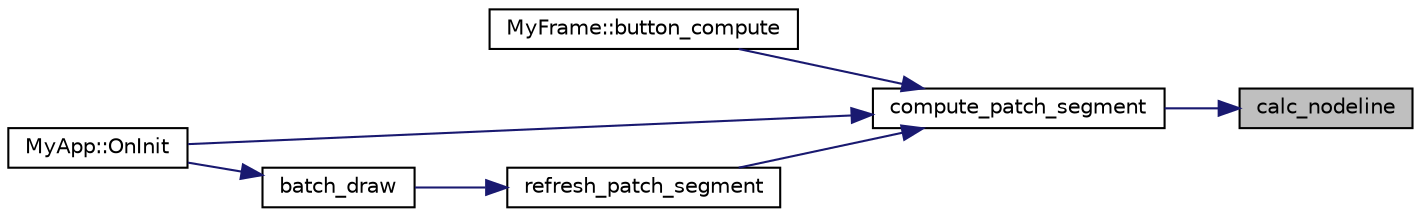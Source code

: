 digraph "calc_nodeline"
{
 // LATEX_PDF_SIZE
  edge [fontname="Helvetica",fontsize="10",labelfontname="Helvetica",labelfontsize="10"];
  node [fontname="Helvetica",fontsize="10",shape=record];
  rankdir="RL";
  Node1 [label="calc_nodeline",height=0.2,width=0.4,color="black", fillcolor="grey75", style="filled", fontcolor="black",tooltip="Compute node-line where ."];
  Node1 -> Node2 [dir="back",color="midnightblue",fontsize="10",style="solid",fontname="Helvetica"];
  Node2 [label="compute_patch_segment",height=0.2,width=0.4,color="black", fillcolor="white", style="filled",URL="$menu_8hpp.html#a3281d6fac7f0edb03da537a8614ad4f7",tooltip=" "];
  Node2 -> Node3 [dir="back",color="midnightblue",fontsize="10",style="solid",fontname="Helvetica"];
  Node3 [label="MyFrame::button_compute",height=0.2,width=0.4,color="black", fillcolor="white", style="filled",URL="$class_my_frame.html#af0577d3c50593fe302ec6871f674f5de",tooltip=" "];
  Node2 -> Node4 [dir="back",color="midnightblue",fontsize="10",style="solid",fontname="Helvetica"];
  Node4 [label="MyApp::OnInit",height=0.2,width=0.4,color="black", fillcolor="white", style="filled",URL="$class_my_app.html#a79fa75d1155f0e85e20f2869538296d6",tooltip="Main routine of FermiSurfer."];
  Node2 -> Node5 [dir="back",color="midnightblue",fontsize="10",style="solid",fontname="Helvetica"];
  Node5 [label="refresh_patch_segment",height=0.2,width=0.4,color="black", fillcolor="white", style="filled",URL="$menu_8hpp.html#adce1554f6b0b639a496fb5852473e593",tooltip=" "];
  Node5 -> Node6 [dir="back",color="midnightblue",fontsize="10",style="solid",fontname="Helvetica"];
  Node6 [label="batch_draw",height=0.2,width=0.4,color="black", fillcolor="white", style="filled",URL="$fermisurfer_8cpp.html#a4e176182333ca88389c99e9052900ec0",tooltip="Glut Display function called by glutDisplayFunc."];
  Node6 -> Node4 [dir="back",color="midnightblue",fontsize="10",style="solid",fontname="Helvetica"];
}
